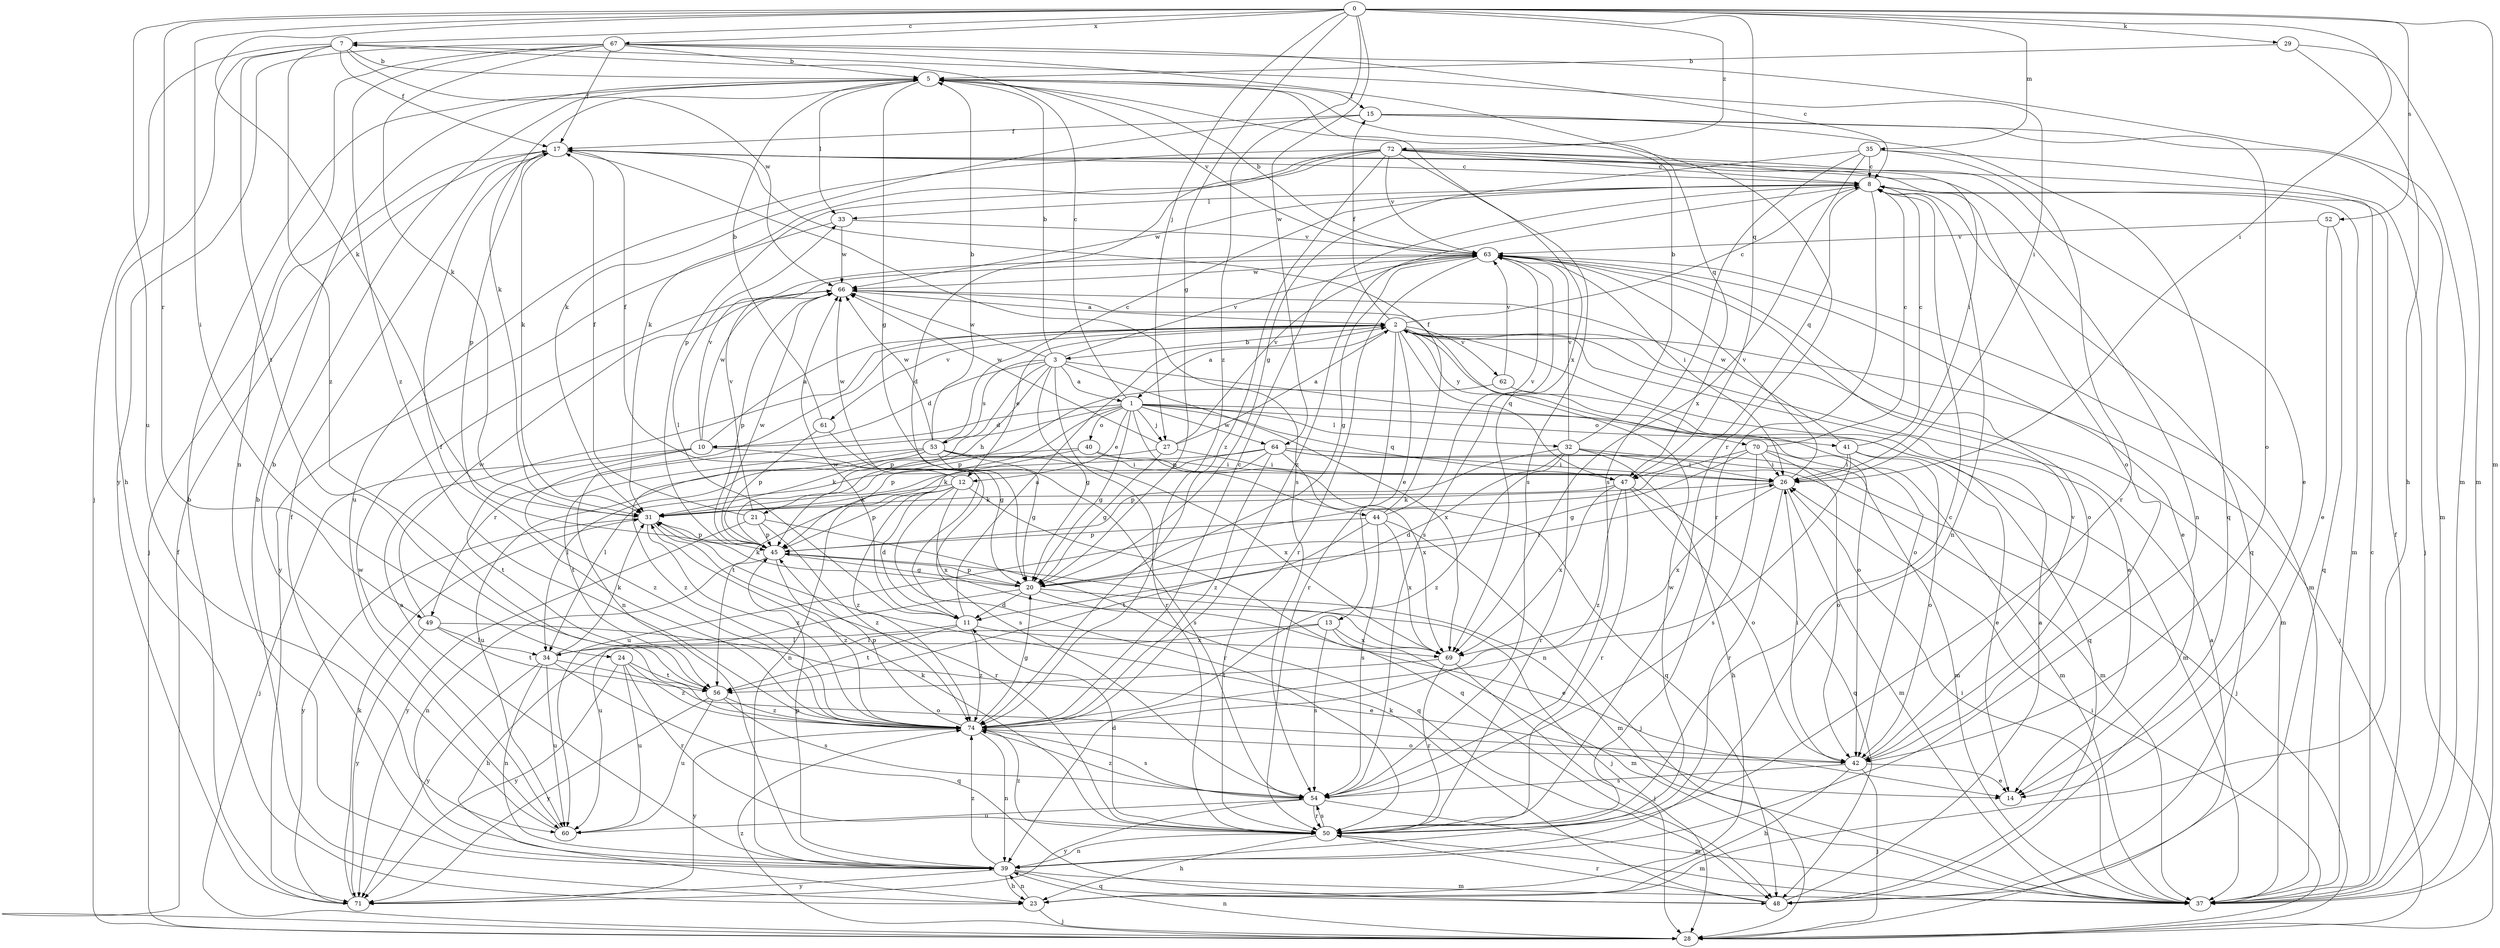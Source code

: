 strict digraph  {
0;
1;
2;
3;
5;
7;
8;
10;
11;
12;
13;
14;
15;
17;
20;
21;
23;
24;
26;
27;
28;
29;
31;
32;
33;
34;
35;
37;
39;
40;
41;
42;
44;
45;
47;
48;
49;
50;
52;
53;
54;
56;
60;
61;
62;
63;
64;
66;
67;
69;
70;
71;
72;
74;
0 -> 7  [label=c];
0 -> 20  [label=g];
0 -> 24  [label=i];
0 -> 26  [label=i];
0 -> 27  [label=j];
0 -> 29  [label=k];
0 -> 31  [label=k];
0 -> 35  [label=m];
0 -> 37  [label=m];
0 -> 47  [label=q];
0 -> 49  [label=r];
0 -> 52  [label=s];
0 -> 60  [label=u];
0 -> 64  [label=w];
0 -> 67  [label=x];
0 -> 72  [label=z];
0 -> 74  [label=z];
1 -> 7  [label=c];
1 -> 10  [label=d];
1 -> 12  [label=e];
1 -> 20  [label=g];
1 -> 27  [label=j];
1 -> 32  [label=l];
1 -> 37  [label=m];
1 -> 40  [label=o];
1 -> 41  [label=o];
1 -> 44  [label=p];
1 -> 45  [label=p];
1 -> 47  [label=q];
1 -> 49  [label=r];
1 -> 64  [label=w];
2 -> 1  [label=a];
2 -> 3  [label=b];
2 -> 8  [label=c];
2 -> 12  [label=e];
2 -> 13  [label=e];
2 -> 14  [label=e];
2 -> 15  [label=f];
2 -> 28  [label=j];
2 -> 37  [label=m];
2 -> 39  [label=n];
2 -> 42  [label=o];
2 -> 47  [label=q];
2 -> 50  [label=r];
2 -> 61  [label=v];
2 -> 62  [label=v];
2 -> 70  [label=y];
3 -> 1  [label=a];
3 -> 5  [label=b];
3 -> 10  [label=d];
3 -> 20  [label=g];
3 -> 21  [label=h];
3 -> 42  [label=o];
3 -> 45  [label=p];
3 -> 50  [label=r];
3 -> 53  [label=s];
3 -> 63  [label=v];
3 -> 66  [label=w];
3 -> 69  [label=x];
5 -> 15  [label=f];
5 -> 20  [label=g];
5 -> 31  [label=k];
5 -> 33  [label=l];
5 -> 47  [label=q];
5 -> 63  [label=v];
5 -> 69  [label=x];
7 -> 5  [label=b];
7 -> 17  [label=f];
7 -> 23  [label=h];
7 -> 26  [label=i];
7 -> 28  [label=j];
7 -> 56  [label=t];
7 -> 66  [label=w];
7 -> 74  [label=z];
8 -> 33  [label=l];
8 -> 37  [label=m];
8 -> 39  [label=n];
8 -> 47  [label=q];
8 -> 48  [label=q];
8 -> 50  [label=r];
8 -> 66  [label=w];
8 -> 74  [label=z];
10 -> 2  [label=a];
10 -> 28  [label=j];
10 -> 54  [label=s];
10 -> 56  [label=t];
10 -> 63  [label=v];
10 -> 66  [label=w];
10 -> 74  [label=z];
11 -> 2  [label=a];
11 -> 33  [label=l];
11 -> 34  [label=l];
11 -> 56  [label=t];
11 -> 66  [label=w];
11 -> 69  [label=x];
11 -> 74  [label=z];
12 -> 11  [label=d];
12 -> 17  [label=f];
12 -> 31  [label=k];
12 -> 45  [label=p];
12 -> 48  [label=q];
12 -> 50  [label=r];
12 -> 66  [label=w];
12 -> 69  [label=x];
12 -> 74  [label=z];
13 -> 23  [label=h];
13 -> 34  [label=l];
13 -> 37  [label=m];
13 -> 54  [label=s];
13 -> 69  [label=x];
15 -> 17  [label=f];
15 -> 31  [label=k];
15 -> 37  [label=m];
15 -> 42  [label=o];
15 -> 48  [label=q];
17 -> 8  [label=c];
17 -> 28  [label=j];
17 -> 31  [label=k];
17 -> 42  [label=o];
17 -> 45  [label=p];
17 -> 54  [label=s];
20 -> 11  [label=d];
20 -> 14  [label=e];
20 -> 26  [label=i];
20 -> 28  [label=j];
20 -> 31  [label=k];
20 -> 45  [label=p];
20 -> 60  [label=u];
21 -> 17  [label=f];
21 -> 45  [label=p];
21 -> 48  [label=q];
21 -> 63  [label=v];
21 -> 71  [label=y];
21 -> 74  [label=z];
23 -> 5  [label=b];
23 -> 28  [label=j];
23 -> 39  [label=n];
24 -> 50  [label=r];
24 -> 56  [label=t];
24 -> 60  [label=u];
24 -> 71  [label=y];
24 -> 74  [label=z];
26 -> 31  [label=k];
26 -> 37  [label=m];
26 -> 50  [label=r];
26 -> 63  [label=v];
26 -> 69  [label=x];
27 -> 2  [label=a];
27 -> 20  [label=g];
27 -> 26  [label=i];
27 -> 34  [label=l];
27 -> 63  [label=v];
27 -> 66  [label=w];
28 -> 2  [label=a];
28 -> 17  [label=f];
28 -> 26  [label=i];
28 -> 39  [label=n];
28 -> 74  [label=z];
29 -> 5  [label=b];
29 -> 23  [label=h];
29 -> 37  [label=m];
31 -> 45  [label=p];
31 -> 50  [label=r];
31 -> 71  [label=y];
31 -> 74  [label=z];
32 -> 5  [label=b];
32 -> 11  [label=d];
32 -> 23  [label=h];
32 -> 26  [label=i];
32 -> 37  [label=m];
32 -> 45  [label=p];
32 -> 50  [label=r];
32 -> 63  [label=v];
32 -> 74  [label=z];
33 -> 63  [label=v];
33 -> 66  [label=w];
33 -> 71  [label=y];
34 -> 31  [label=k];
34 -> 39  [label=n];
34 -> 42  [label=o];
34 -> 48  [label=q];
34 -> 60  [label=u];
34 -> 71  [label=y];
35 -> 8  [label=c];
35 -> 20  [label=g];
35 -> 28  [label=j];
35 -> 50  [label=r];
35 -> 54  [label=s];
35 -> 69  [label=x];
37 -> 8  [label=c];
37 -> 17  [label=f];
37 -> 26  [label=i];
39 -> 2  [label=a];
39 -> 17  [label=f];
39 -> 23  [label=h];
39 -> 37  [label=m];
39 -> 45  [label=p];
39 -> 48  [label=q];
39 -> 66  [label=w];
39 -> 71  [label=y];
39 -> 74  [label=z];
40 -> 26  [label=i];
40 -> 39  [label=n];
40 -> 48  [label=q];
40 -> 60  [label=u];
41 -> 8  [label=c];
41 -> 14  [label=e];
41 -> 26  [label=i];
41 -> 39  [label=n];
41 -> 42  [label=o];
41 -> 66  [label=w];
42 -> 14  [label=e];
42 -> 23  [label=h];
42 -> 26  [label=i];
42 -> 28  [label=j];
42 -> 54  [label=s];
42 -> 63  [label=v];
44 -> 17  [label=f];
44 -> 28  [label=j];
44 -> 45  [label=p];
44 -> 54  [label=s];
44 -> 56  [label=t];
44 -> 63  [label=v];
44 -> 69  [label=x];
45 -> 20  [label=g];
45 -> 37  [label=m];
45 -> 39  [label=n];
45 -> 66  [label=w];
45 -> 74  [label=z];
47 -> 31  [label=k];
47 -> 42  [label=o];
47 -> 48  [label=q];
47 -> 50  [label=r];
47 -> 69  [label=x];
47 -> 74  [label=z];
48 -> 2  [label=a];
48 -> 31  [label=k];
48 -> 50  [label=r];
49 -> 14  [label=e];
49 -> 34  [label=l];
49 -> 56  [label=t];
49 -> 66  [label=w];
49 -> 71  [label=y];
50 -> 8  [label=c];
50 -> 11  [label=d];
50 -> 23  [label=h];
50 -> 31  [label=k];
50 -> 37  [label=m];
50 -> 39  [label=n];
50 -> 54  [label=s];
50 -> 74  [label=z];
52 -> 14  [label=e];
52 -> 48  [label=q];
52 -> 63  [label=v];
53 -> 5  [label=b];
53 -> 8  [label=c];
53 -> 20  [label=g];
53 -> 26  [label=i];
53 -> 31  [label=k];
53 -> 54  [label=s];
53 -> 56  [label=t];
53 -> 66  [label=w];
53 -> 69  [label=x];
53 -> 74  [label=z];
54 -> 37  [label=m];
54 -> 50  [label=r];
54 -> 60  [label=u];
54 -> 71  [label=y];
54 -> 74  [label=z];
56 -> 54  [label=s];
56 -> 60  [label=u];
56 -> 71  [label=y];
56 -> 74  [label=z];
60 -> 5  [label=b];
60 -> 66  [label=w];
61 -> 5  [label=b];
61 -> 20  [label=g];
61 -> 45  [label=p];
62 -> 45  [label=p];
62 -> 48  [label=q];
62 -> 63  [label=v];
63 -> 5  [label=b];
63 -> 14  [label=e];
63 -> 20  [label=g];
63 -> 26  [label=i];
63 -> 37  [label=m];
63 -> 42  [label=o];
63 -> 50  [label=r];
63 -> 54  [label=s];
63 -> 66  [label=w];
64 -> 26  [label=i];
64 -> 28  [label=j];
64 -> 31  [label=k];
64 -> 34  [label=l];
64 -> 37  [label=m];
64 -> 56  [label=t];
64 -> 69  [label=x];
64 -> 74  [label=z];
66 -> 2  [label=a];
66 -> 45  [label=p];
67 -> 5  [label=b];
67 -> 8  [label=c];
67 -> 17  [label=f];
67 -> 31  [label=k];
67 -> 37  [label=m];
67 -> 39  [label=n];
67 -> 50  [label=r];
67 -> 71  [label=y];
67 -> 74  [label=z];
69 -> 28  [label=j];
69 -> 50  [label=r];
69 -> 56  [label=t];
70 -> 8  [label=c];
70 -> 20  [label=g];
70 -> 26  [label=i];
70 -> 37  [label=m];
70 -> 42  [label=o];
70 -> 54  [label=s];
70 -> 60  [label=u];
71 -> 5  [label=b];
71 -> 31  [label=k];
72 -> 8  [label=c];
72 -> 11  [label=d];
72 -> 14  [label=e];
72 -> 26  [label=i];
72 -> 31  [label=k];
72 -> 39  [label=n];
72 -> 45  [label=p];
72 -> 54  [label=s];
72 -> 60  [label=u];
72 -> 63  [label=v];
72 -> 74  [label=z];
74 -> 8  [label=c];
74 -> 17  [label=f];
74 -> 20  [label=g];
74 -> 39  [label=n];
74 -> 42  [label=o];
74 -> 45  [label=p];
74 -> 54  [label=s];
74 -> 71  [label=y];
}
